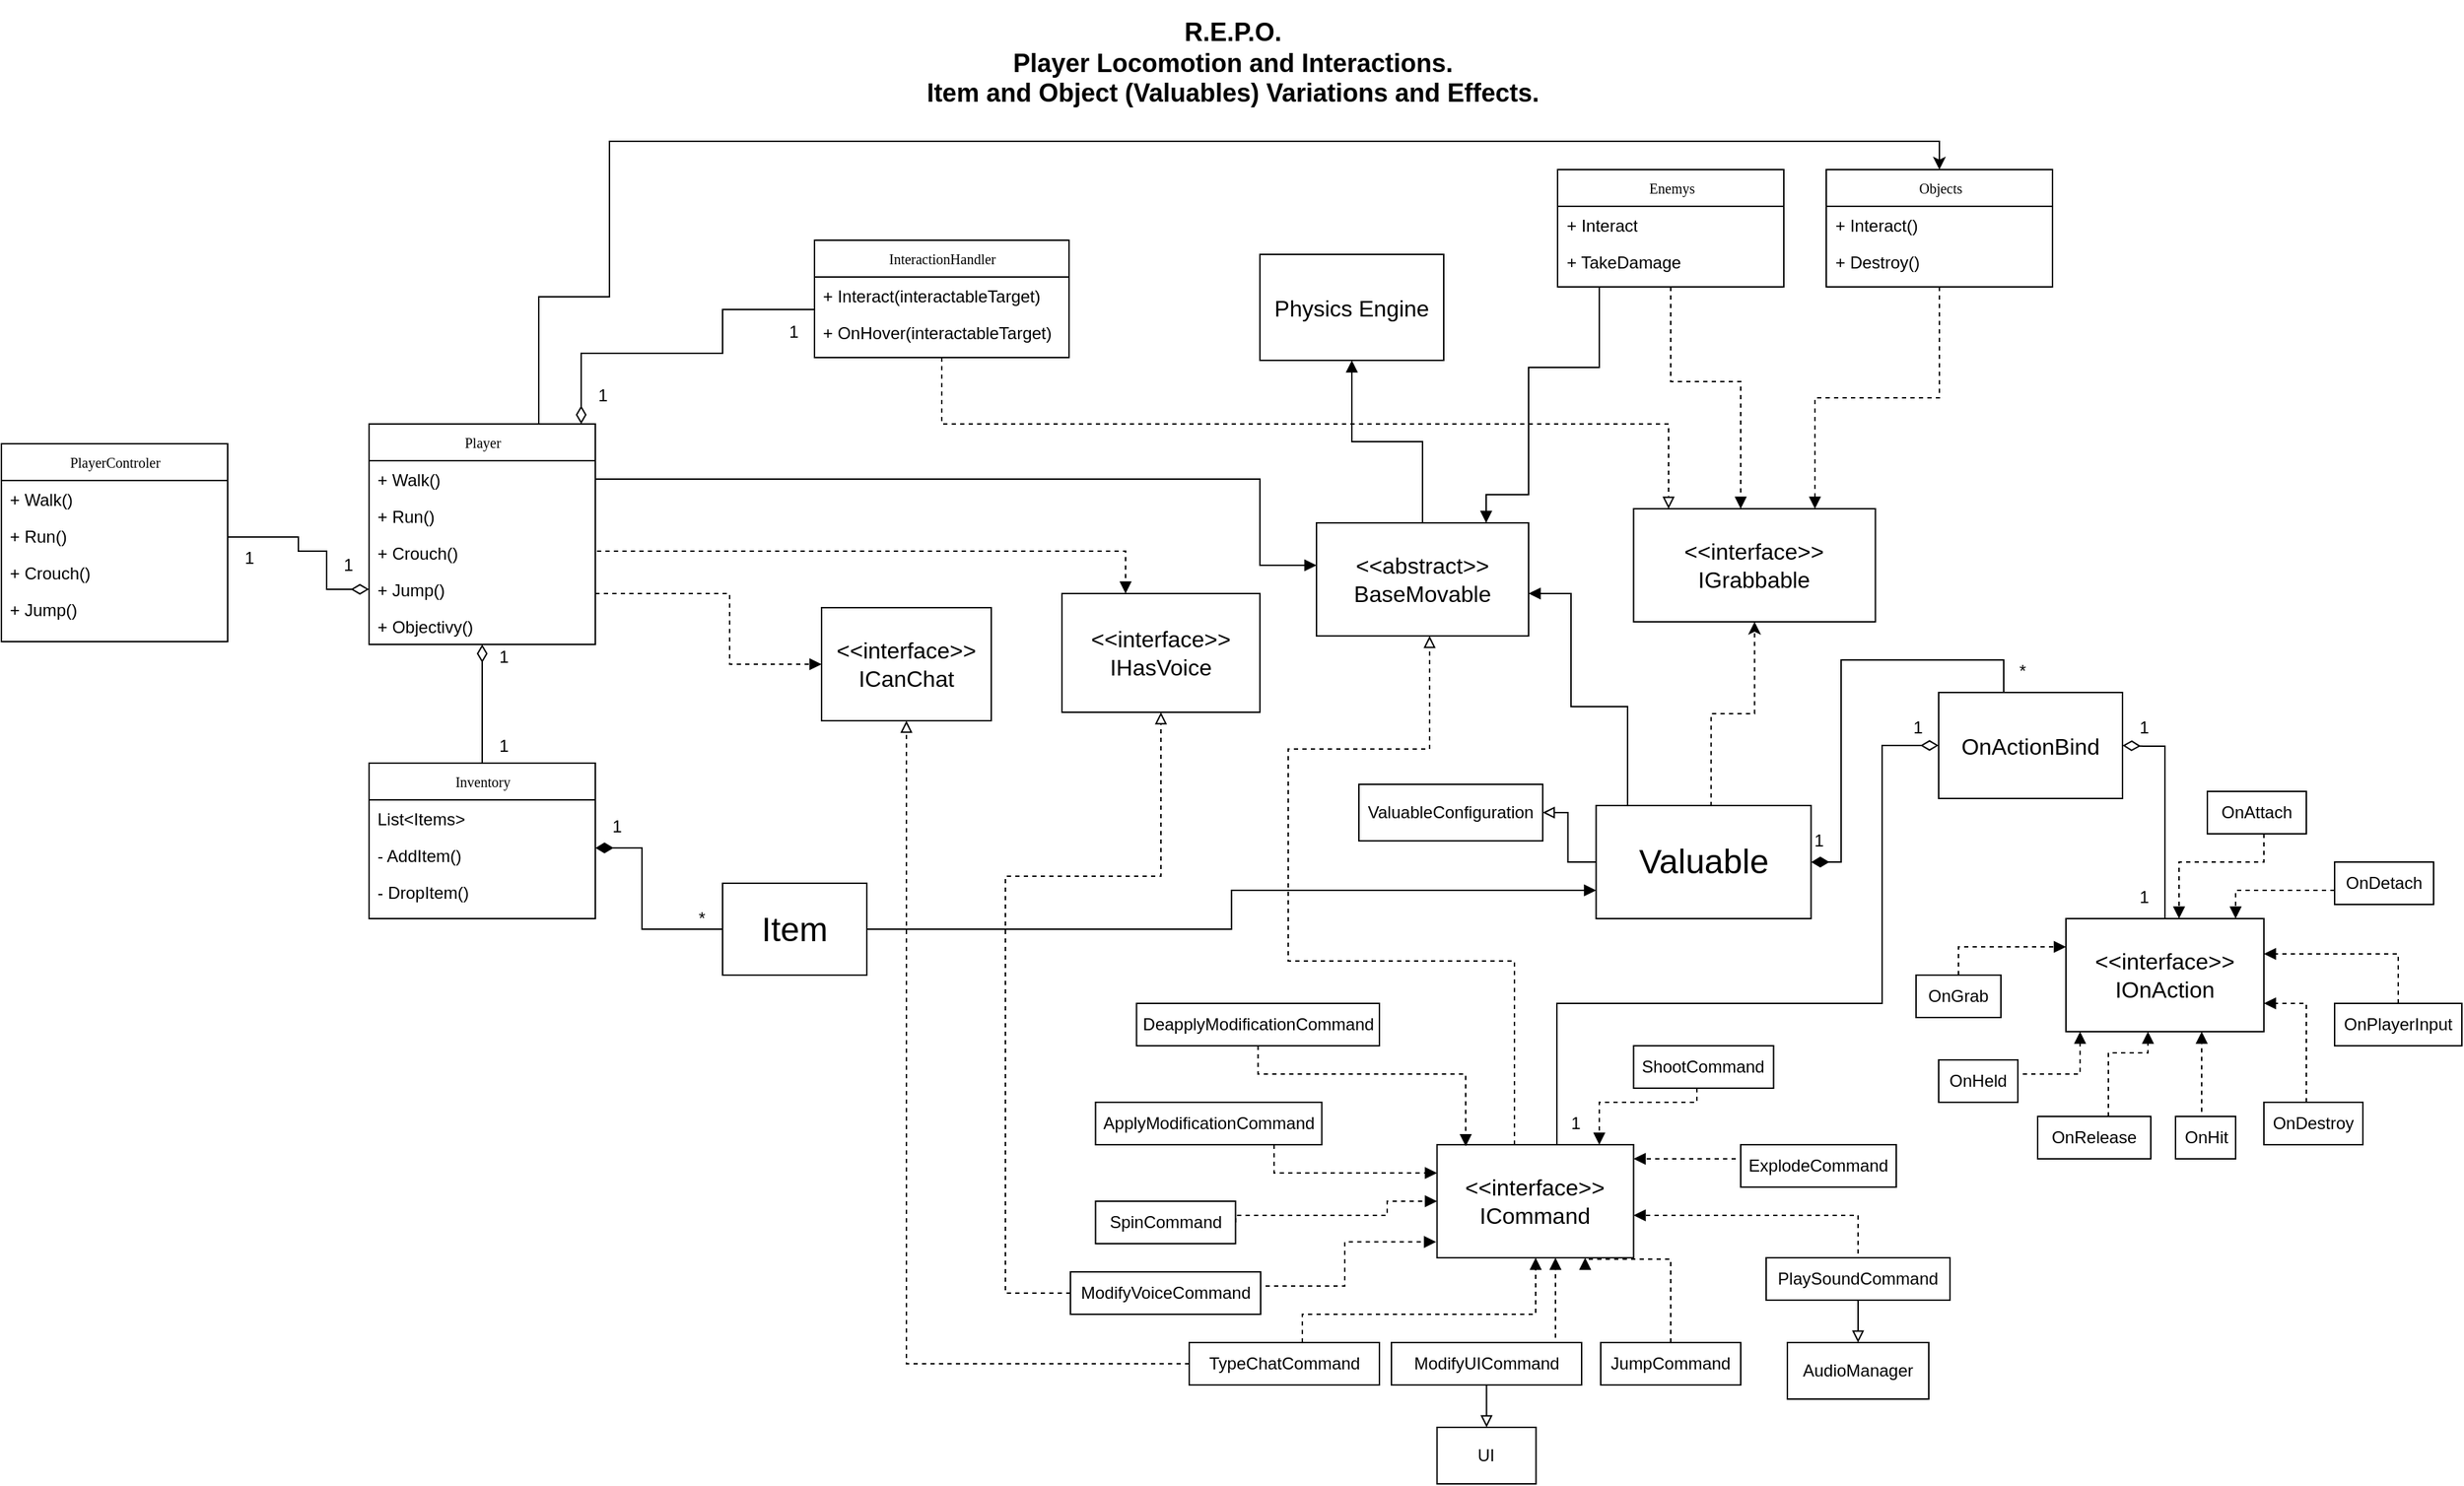 <mxfile version="26.2.14">
  <diagram name="Page-1" id="h9VzNkv4iYxzm34WLyXl">
    <mxGraphModel grid="1" page="1" gridSize="10" guides="1" tooltips="1" connect="1" arrows="1" fold="1" pageScale="1" pageWidth="827" pageHeight="1169" math="0" shadow="0">
      <root>
        <mxCell id="0" />
        <mxCell id="1" parent="0" />
        <mxCell id="KSBj_jXbZ4zNxcjZg9bY-2" value="&lt;div&gt;&amp;lt;&amp;lt;interface&amp;gt;&amp;gt;&lt;/div&gt;&lt;div&gt;IGrabbable&lt;/div&gt;" style="rounded=0;whiteSpace=wrap;html=1;fontSize=16;" vertex="1" parent="1">
          <mxGeometry x="154.25" y="280" width="171" height="80" as="geometry" />
        </mxCell>
        <mxCell id="43ggxG55m2cgRZ3vXhze-36" style="edgeStyle=orthogonalEdgeStyle;rounded=0;orthogonalLoop=1;jettySize=auto;html=1;endArrow=block;endFill=1;" edge="1" parent="1" source="KSBj_jXbZ4zNxcjZg9bY-3" target="43ggxG55m2cgRZ3vXhze-30">
          <mxGeometry relative="1" as="geometry">
            <Array as="points">
              <mxPoint x="150" y="420" />
              <mxPoint x="110" y="420" />
              <mxPoint x="110" y="340" />
            </Array>
            <mxPoint x="60" y="380" as="targetPoint" />
          </mxGeometry>
        </mxCell>
        <mxCell id="KFGMoIuvuRUxvi4jMc8W-26" value="" style="edgeStyle=orthogonalEdgeStyle;rounded=0;orthogonalLoop=1;jettySize=auto;html=1;endArrow=block;endFill=0;" edge="1" parent="1" source="KSBj_jXbZ4zNxcjZg9bY-3" target="KFGMoIuvuRUxvi4jMc8W-24">
          <mxGeometry relative="1" as="geometry" />
        </mxCell>
        <mxCell id="KSBj_jXbZ4zNxcjZg9bY-3" value="&lt;div&gt;Valuable&lt;/div&gt;" style="rounded=0;whiteSpace=wrap;html=1;fontSize=24;" vertex="1" parent="1">
          <mxGeometry x="127.75" y="490" width="152" height="80" as="geometry" />
        </mxCell>
        <mxCell id="KSBj_jXbZ4zNxcjZg9bY-9" value="" style="endArrow=classic;dashed=1;html=1;rounded=0;edgeStyle=orthogonalEdgeStyle;endFill=1;exitX=0.535;exitY=0.005;exitDx=0;exitDy=0;exitPerimeter=0;" edge="1" parent="1" source="KSBj_jXbZ4zNxcjZg9bY-3" target="KSBj_jXbZ4zNxcjZg9bY-2">
          <mxGeometry width="50" height="50" relative="1" as="geometry">
            <mxPoint x="150" y="500" as="sourcePoint" />
            <mxPoint x="190" y="350" as="targetPoint" />
            <Array as="points" />
          </mxGeometry>
        </mxCell>
        <mxCell id="43ggxG55m2cgRZ3vXhze-26" style="edgeStyle=orthogonalEdgeStyle;rounded=0;orthogonalLoop=1;jettySize=auto;html=1;exitX=0.5;exitY=0;exitDx=0;exitDy=0;entryX=0;entryY=0.5;entryDx=0;entryDy=0;endArrow=diamondThin;endFill=0;endSize=10;" edge="1" parent="1" source="43ggxG55m2cgRZ3vXhze-1" target="43ggxG55m2cgRZ3vXhze-3">
          <mxGeometry relative="1" as="geometry">
            <mxPoint x="559" y="535" as="targetPoint" />
            <Array as="points">
              <mxPoint x="100" y="730" />
              <mxPoint x="100" y="630" />
              <mxPoint x="330" y="630" />
              <mxPoint x="330" y="448" />
            </Array>
          </mxGeometry>
        </mxCell>
        <mxCell id="43ggxG55m2cgRZ3vXhze-1" value="&lt;div&gt;&amp;lt;&amp;lt;interface&amp;gt;&amp;gt;&lt;/div&gt;&lt;div&gt;ICommand&lt;/div&gt;" style="rounded=0;whiteSpace=wrap;html=1;fontSize=16;" vertex="1" parent="1">
          <mxGeometry x="15.25" y="730" width="139" height="80" as="geometry" />
        </mxCell>
        <mxCell id="43ggxG55m2cgRZ3vXhze-25" style="edgeStyle=orthogonalEdgeStyle;rounded=0;orthogonalLoop=1;jettySize=auto;html=1;exitX=0.5;exitY=0;exitDx=0;exitDy=0;entryX=1;entryY=0.5;entryDx=0;entryDy=0;endArrow=diamondThin;endFill=0;endSize=10;" edge="1" parent="1" source="43ggxG55m2cgRZ3vXhze-2" target="43ggxG55m2cgRZ3vXhze-3">
          <mxGeometry relative="1" as="geometry">
            <Array as="points">
              <mxPoint x="530" y="448" />
              <mxPoint x="515" y="448" />
            </Array>
          </mxGeometry>
        </mxCell>
        <mxCell id="43ggxG55m2cgRZ3vXhze-2" value="&lt;div&gt;&amp;lt;&amp;lt;interface&amp;gt;&amp;gt;&lt;/div&gt;&lt;div&gt;IOnAction&lt;/div&gt;" style="rounded=0;whiteSpace=wrap;html=1;fontSize=16;" vertex="1" parent="1">
          <mxGeometry x="460" y="570" width="140" height="80" as="geometry" />
        </mxCell>
        <mxCell id="43ggxG55m2cgRZ3vXhze-28" style="edgeStyle=orthogonalEdgeStyle;rounded=0;orthogonalLoop=1;jettySize=auto;html=1;entryX=0.996;entryY=0.407;entryDx=0;entryDy=0;endArrow=diamondThin;startFill=0;startArrow=none;endFill=1;strokeWidth=1;endSize=10;entryPerimeter=0;" edge="1" parent="1" source="43ggxG55m2cgRZ3vXhze-3">
          <mxGeometry relative="1" as="geometry">
            <Array as="points">
              <mxPoint x="416" y="387" />
              <mxPoint x="301" y="387" />
              <mxPoint x="301" y="530" />
              <mxPoint x="280" y="530" />
            </Array>
            <mxPoint x="435.65" y="417.01" as="sourcePoint" />
            <mxPoint x="279.792" y="529.57" as="targetPoint" />
          </mxGeometry>
        </mxCell>
        <mxCell id="43ggxG55m2cgRZ3vXhze-3" value="&lt;div&gt;OnActionBind&lt;/div&gt;" style="rounded=0;whiteSpace=wrap;html=1;fontSize=16;" vertex="1" parent="1">
          <mxGeometry x="370" y="410" width="130" height="75" as="geometry" />
        </mxCell>
        <mxCell id="43ggxG55m2cgRZ3vXhze-5" value="OnGrab" style="whiteSpace=wrap;html=1;rounded=0;" vertex="1" parent="1">
          <mxGeometry x="354" y="610" width="60" height="30" as="geometry" />
        </mxCell>
        <mxCell id="43ggxG55m2cgRZ3vXhze-7" value="" style="endArrow=block;dashed=1;html=1;rounded=0;exitX=0.5;exitY=0;exitDx=0;exitDy=0;edgeStyle=orthogonalEdgeStyle;endFill=1;entryX=0;entryY=0.25;entryDx=0;entryDy=0;" edge="1" parent="1" source="43ggxG55m2cgRZ3vXhze-5" target="43ggxG55m2cgRZ3vXhze-2">
          <mxGeometry width="50" height="50" relative="1" as="geometry">
            <mxPoint x="450" y="390" as="sourcePoint" />
            <mxPoint x="450" y="230" as="targetPoint" />
          </mxGeometry>
        </mxCell>
        <mxCell id="43ggxG55m2cgRZ3vXhze-9" value="OnHeld" style="whiteSpace=wrap;html=1;rounded=0;" vertex="1" parent="1">
          <mxGeometry x="370" y="670" width="56" height="30" as="geometry" />
        </mxCell>
        <mxCell id="43ggxG55m2cgRZ3vXhze-10" value="" style="endArrow=block;dashed=1;html=1;rounded=0;exitX=1;exitY=0.25;exitDx=0;exitDy=0;edgeStyle=orthogonalEdgeStyle;endFill=1;" edge="1" parent="1" source="43ggxG55m2cgRZ3vXhze-9" target="43ggxG55m2cgRZ3vXhze-2">
          <mxGeometry width="50" height="50" relative="1" as="geometry">
            <mxPoint x="579.52" y="390" as="sourcePoint" />
            <mxPoint x="470" y="490" as="targetPoint" />
            <Array as="points">
              <mxPoint x="470" y="680" />
            </Array>
          </mxGeometry>
        </mxCell>
        <mxCell id="43ggxG55m2cgRZ3vXhze-14" value="OnRelease" style="whiteSpace=wrap;html=1;rounded=0;" vertex="1" parent="1">
          <mxGeometry x="440" y="710" width="80" height="30" as="geometry" />
        </mxCell>
        <mxCell id="43ggxG55m2cgRZ3vXhze-15" value="" style="endArrow=block;dashed=1;html=1;rounded=0;edgeStyle=orthogonalEdgeStyle;endFill=1;" edge="1" parent="1" target="43ggxG55m2cgRZ3vXhze-2">
          <mxGeometry width="50" height="50" relative="1" as="geometry">
            <mxPoint x="490" y="710" as="sourcePoint" />
            <mxPoint x="530" y="510" as="targetPoint" />
            <Array as="points">
              <mxPoint x="490" y="665" />
              <mxPoint x="518" y="665" />
            </Array>
          </mxGeometry>
        </mxCell>
        <mxCell id="43ggxG55m2cgRZ3vXhze-17" value="OnHit" style="whiteSpace=wrap;html=1;rounded=0;" vertex="1" parent="1">
          <mxGeometry x="537.5" y="710" width="42.5" height="30" as="geometry" />
        </mxCell>
        <mxCell id="43ggxG55m2cgRZ3vXhze-18" value="" style="endArrow=block;dashed=1;html=1;rounded=0;exitX=0.5;exitY=0;exitDx=0;exitDy=0;edgeStyle=orthogonalEdgeStyle;endFill=1;" edge="1" parent="1" source="43ggxG55m2cgRZ3vXhze-17" target="43ggxG55m2cgRZ3vXhze-2">
          <mxGeometry width="50" height="50" relative="1" as="geometry">
            <mxPoint x="745.52" y="390" as="sourcePoint" />
            <mxPoint x="700" y="270" as="targetPoint" />
            <Array as="points">
              <mxPoint x="556" y="710" />
            </Array>
          </mxGeometry>
        </mxCell>
        <mxCell id="43ggxG55m2cgRZ3vXhze-23" value="OnDestroy" style="whiteSpace=wrap;html=1;rounded=0;" vertex="1" parent="1">
          <mxGeometry x="600" y="700" width="70" height="30" as="geometry" />
        </mxCell>
        <mxCell id="43ggxG55m2cgRZ3vXhze-24" value="" style="endArrow=block;dashed=1;html=1;rounded=0;edgeStyle=orthogonalEdgeStyle;endFill=1;entryX=1;entryY=0.75;entryDx=0;entryDy=0;" edge="1" parent="1" source="43ggxG55m2cgRZ3vXhze-23" target="43ggxG55m2cgRZ3vXhze-2">
          <mxGeometry width="50" height="50" relative="1" as="geometry">
            <mxPoint x="630" y="670" as="sourcePoint" />
            <mxPoint x="570" y="615" as="targetPoint" />
            <Array as="points">
              <mxPoint x="630" y="630" />
            </Array>
          </mxGeometry>
        </mxCell>
        <mxCell id="43ggxG55m2cgRZ3vXhze-34" value="" style="edgeStyle=orthogonalEdgeStyle;rounded=0;orthogonalLoop=1;jettySize=auto;html=1;endArrow=block;endFill=1;" edge="1" parent="1" source="43ggxG55m2cgRZ3vXhze-30" target="43ggxG55m2cgRZ3vXhze-32">
          <mxGeometry relative="1" as="geometry" />
        </mxCell>
        <mxCell id="43ggxG55m2cgRZ3vXhze-30" value="&lt;div&gt;&amp;lt;&amp;lt;abstract&amp;gt;&amp;gt;&lt;/div&gt;&lt;div&gt;BaseMovable&lt;/div&gt;" style="rounded=0;whiteSpace=wrap;html=1;fontSize=16;" vertex="1" parent="1">
          <mxGeometry x="-70" y="290" width="150" height="80" as="geometry" />
        </mxCell>
        <mxCell id="43ggxG55m2cgRZ3vXhze-32" value="Physics Engine" style="rounded=0;whiteSpace=wrap;html=1;fontSize=16;" vertex="1" parent="1">
          <mxGeometry x="-110" y="100" width="130" height="75" as="geometry" />
        </mxCell>
        <mxCell id="43ggxG55m2cgRZ3vXhze-37" value="OnPlayerInput" style="whiteSpace=wrap;html=1;rounded=0;" vertex="1" parent="1">
          <mxGeometry x="650" y="630" width="90" height="30" as="geometry" />
        </mxCell>
        <mxCell id="43ggxG55m2cgRZ3vXhze-38" value="" style="endArrow=block;dashed=1;html=1;rounded=0;exitX=0.5;exitY=0;exitDx=0;exitDy=0;edgeStyle=orthogonalEdgeStyle;endFill=1;" edge="1" parent="1" source="43ggxG55m2cgRZ3vXhze-37" target="43ggxG55m2cgRZ3vXhze-2">
          <mxGeometry width="50" height="50" relative="1" as="geometry">
            <mxPoint x="815.52" y="390" as="sourcePoint" />
            <mxPoint x="720" y="480" as="targetPoint" />
            <Array as="points">
              <mxPoint x="695" y="595" />
            </Array>
          </mxGeometry>
        </mxCell>
        <mxCell id="43ggxG55m2cgRZ3vXhze-40" value="ShootCommand" style="whiteSpace=wrap;html=1;rounded=0;" vertex="1" parent="1">
          <mxGeometry x="154.25" y="660" width="99" height="30" as="geometry" />
        </mxCell>
        <mxCell id="43ggxG55m2cgRZ3vXhze-41" value="" style="endArrow=block;dashed=1;html=1;rounded=0;edgeStyle=orthogonalEdgeStyle;endFill=1;" edge="1" parent="1" target="43ggxG55m2cgRZ3vXhze-1">
          <mxGeometry width="50" height="50" relative="1" as="geometry">
            <mxPoint x="199" y="690" as="sourcePoint" />
            <mxPoint x="150" y="720" as="targetPoint" />
            <Array as="points">
              <mxPoint x="199" y="700" />
              <mxPoint x="130" y="700" />
            </Array>
          </mxGeometry>
        </mxCell>
        <mxCell id="KFGMoIuvuRUxvi4jMc8W-3" value="" style="edgeStyle=orthogonalEdgeStyle;rounded=0;orthogonalLoop=1;jettySize=auto;html=1;dashed=1;endArrow=block;endFill=0;" edge="1" parent="1" source="43ggxG55m2cgRZ3vXhze-43" target="KFGMoIuvuRUxvi4jMc8W-2">
          <mxGeometry relative="1" as="geometry">
            <Array as="points">
              <mxPoint x="-290" y="835" />
              <mxPoint x="-290" y="540" />
              <mxPoint x="-180" y="540" />
            </Array>
          </mxGeometry>
        </mxCell>
        <mxCell id="KFGMoIuvuRUxvi4jMc8W-16" value="" style="edgeStyle=orthogonalEdgeStyle;rounded=0;orthogonalLoop=1;jettySize=auto;html=1;dashed=1;exitX=1;exitY=0.25;exitDx=0;exitDy=0;entryX=-0.005;entryY=0.86;entryDx=0;entryDy=0;entryPerimeter=0;endArrow=block;endFill=1;" edge="1" parent="1" source="43ggxG55m2cgRZ3vXhze-43" target="43ggxG55m2cgRZ3vXhze-1">
          <mxGeometry relative="1" as="geometry">
            <mxPoint x="49" y="755" as="targetPoint" />
            <Array as="points">
              <mxPoint x="-109" y="830" />
              <mxPoint x="-50" y="830" />
              <mxPoint x="-50" y="799" />
            </Array>
          </mxGeometry>
        </mxCell>
        <mxCell id="43ggxG55m2cgRZ3vXhze-43" value="ModifyVoiceCommand" style="whiteSpace=wrap;html=1;rounded=0;" vertex="1" parent="1">
          <mxGeometry x="-244" y="820" width="134.5" height="30" as="geometry" />
        </mxCell>
        <mxCell id="KFGMoIuvuRUxvi4jMc8W-2" value="&lt;div&gt;&amp;lt;&amp;lt;interface&amp;gt;&amp;gt;&lt;/div&gt;&lt;div&gt;IHasVoice&lt;/div&gt;" style="rounded=0;whiteSpace=wrap;html=1;fontSize=16;" vertex="1" parent="1">
          <mxGeometry x="-250" y="340" width="140" height="84" as="geometry" />
        </mxCell>
        <mxCell id="KFGMoIuvuRUxvi4jMc8W-4" value="JumpCommand" style="whiteSpace=wrap;html=1;rounded=0;" vertex="1" parent="1">
          <mxGeometry x="131" y="870" width="99" height="30" as="geometry" />
        </mxCell>
        <mxCell id="KFGMoIuvuRUxvi4jMc8W-5" value="" style="endArrow=block;dashed=1;html=1;rounded=0;edgeStyle=orthogonalEdgeStyle;endFill=1;exitX=0.5;exitY=0;exitDx=0;exitDy=0;" edge="1" parent="1" source="KFGMoIuvuRUxvi4jMc8W-4" target="43ggxG55m2cgRZ3vXhze-1">
          <mxGeometry width="50" height="50" relative="1" as="geometry">
            <mxPoint x="120" y="820" as="sourcePoint" />
            <mxPoint x="120" y="760" as="targetPoint" />
            <Array as="points">
              <mxPoint x="180" y="811" />
              <mxPoint x="120" y="811" />
            </Array>
          </mxGeometry>
        </mxCell>
        <mxCell id="KFGMoIuvuRUxvi4jMc8W-6" value="PlaySoundCommand" style="whiteSpace=wrap;html=1;rounded=0;" vertex="1" parent="1">
          <mxGeometry x="248" y="810" width="130" height="30" as="geometry" />
        </mxCell>
        <mxCell id="KFGMoIuvuRUxvi4jMc8W-7" value="" style="endArrow=block;dashed=1;html=1;rounded=0;edgeStyle=orthogonalEdgeStyle;endFill=1;" edge="1" parent="1" target="43ggxG55m2cgRZ3vXhze-1">
          <mxGeometry width="50" height="50" relative="1" as="geometry">
            <mxPoint x="310" y="810" as="sourcePoint" />
            <mxPoint x="140" y="760" as="targetPoint" />
            <Array as="points">
              <mxPoint x="313" y="810" />
              <mxPoint x="313" y="780" />
            </Array>
          </mxGeometry>
        </mxCell>
        <mxCell id="KFGMoIuvuRUxvi4jMc8W-18" value="" style="edgeStyle=orthogonalEdgeStyle;rounded=0;orthogonalLoop=1;jettySize=auto;html=1;dashed=1;exitX=0.986;exitY=-0.025;exitDx=0;exitDy=0;exitPerimeter=0;endArrow=block;endFill=1;" edge="1" parent="1" source="D8UodOY2xaZe4jPJJZOA-3" target="KFGMoIuvuRUxvi4jMc8W-2">
          <mxGeometry relative="1" as="geometry">
            <Array as="points">
              <mxPoint x="-582" y="310" />
              <mxPoint x="-205" y="310" />
            </Array>
          </mxGeometry>
        </mxCell>
        <mxCell id="KFGMoIuvuRUxvi4jMc8W-19" value="" style="edgeStyle=orthogonalEdgeStyle;rounded=0;orthogonalLoop=1;jettySize=auto;html=1;dashed=1;endArrow=block;endFill=1;" edge="1" parent="1" source="D8UodOY2xaZe4jPJJZOA-4" target="KFGMoIuvuRUxvi4jMc8W-17">
          <mxGeometry relative="1" as="geometry">
            <Array as="points">
              <mxPoint x="-660" y="340" />
              <mxPoint x="-485" y="340" />
              <mxPoint x="-485" y="390" />
            </Array>
            <mxPoint x="-500" y="330" as="sourcePoint" />
            <mxPoint x="-420.0" y="376" as="targetPoint" />
          </mxGeometry>
        </mxCell>
        <mxCell id="KFGMoIuvuRUxvi4jMc8W-28" value="" style="edgeStyle=orthogonalEdgeStyle;rounded=0;orthogonalLoop=1;jettySize=auto;html=1;exitX=1;exitY=0.5;exitDx=0;exitDy=0;endArrow=block;endFill=1;" edge="1" parent="1" source="D8UodOY2xaZe4jPJJZOA-2" target="43ggxG55m2cgRZ3vXhze-30">
          <mxGeometry relative="1" as="geometry">
            <mxPoint x="-20" y="350" as="targetPoint" />
            <Array as="points">
              <mxPoint x="-110" y="259" />
              <mxPoint x="-110" y="320" />
            </Array>
            <mxPoint x="-450" y="200.029" as="sourcePoint" />
          </mxGeometry>
        </mxCell>
        <mxCell id="KFGMoIuvuRUxvi4jMc8W-10" style="edgeStyle=orthogonalEdgeStyle;rounded=0;orthogonalLoop=1;jettySize=auto;html=1;exitX=0.5;exitY=1;exitDx=0;exitDy=0;" edge="1" parent="1" source="KFGMoIuvuRUxvi4jMc8W-6" target="KFGMoIuvuRUxvi4jMc8W-6">
          <mxGeometry relative="1" as="geometry" />
        </mxCell>
        <mxCell id="KFGMoIuvuRUxvi4jMc8W-11" value="ExplodeCommand" style="whiteSpace=wrap;html=1;rounded=0;" vertex="1" parent="1">
          <mxGeometry x="230" y="730" width="110" height="30" as="geometry" />
        </mxCell>
        <mxCell id="KFGMoIuvuRUxvi4jMc8W-13" value="" style="endArrow=block;dashed=1;html=1;rounded=0;edgeStyle=orthogonalEdgeStyle;endFill=1;exitX=0;exitY=0.25;exitDx=0;exitDy=0;" edge="1" parent="1" source="KFGMoIuvuRUxvi4jMc8W-11" target="43ggxG55m2cgRZ3vXhze-1">
          <mxGeometry width="50" height="50" relative="1" as="geometry">
            <mxPoint x="200" y="820" as="sourcePoint" />
            <mxPoint x="185" y="755" as="targetPoint" />
            <Array as="points">
              <mxPoint x="230" y="740" />
            </Array>
          </mxGeometry>
        </mxCell>
        <mxCell id="KFGMoIuvuRUxvi4jMc8W-17" value="&lt;div&gt;&amp;lt;&amp;lt;interface&amp;gt;&amp;gt;&lt;/div&gt;&lt;div&gt;ICanChat&lt;/div&gt;" style="rounded=0;whiteSpace=wrap;html=1;fontSize=16;" vertex="1" parent="1">
          <mxGeometry x="-420" y="350" width="120" height="80" as="geometry" />
        </mxCell>
        <mxCell id="KFGMoIuvuRUxvi4jMc8W-21" value="" style="edgeStyle=orthogonalEdgeStyle;rounded=0;orthogonalLoop=1;jettySize=auto;html=1;dashed=1;endArrow=block;endFill=1;" edge="1" parent="1" source="KFGMoIuvuRUxvi4jMc8W-20" target="43ggxG55m2cgRZ3vXhze-1">
          <mxGeometry relative="1" as="geometry">
            <mxPoint x="-500" y="717.5" as="targetPoint" />
            <Array as="points">
              <mxPoint x="-80" y="850" />
              <mxPoint x="85" y="850" />
            </Array>
          </mxGeometry>
        </mxCell>
        <mxCell id="KFGMoIuvuRUxvi4jMc8W-22" value="" style="edgeStyle=orthogonalEdgeStyle;rounded=0;orthogonalLoop=1;jettySize=auto;html=1;dashed=1;endArrow=block;endFill=0;" edge="1" parent="1" source="KFGMoIuvuRUxvi4jMc8W-20" target="KFGMoIuvuRUxvi4jMc8W-17">
          <mxGeometry relative="1" as="geometry" />
        </mxCell>
        <mxCell id="KFGMoIuvuRUxvi4jMc8W-20" value="TypeChatCommand" style="whiteSpace=wrap;html=1;rounded=0;" vertex="1" parent="1">
          <mxGeometry x="-160" y="870" width="134.5" height="30" as="geometry" />
        </mxCell>
        <mxCell id="KFGMoIuvuRUxvi4jMc8W-23" value="&lt;div&gt;R.E.P.O.&lt;/div&gt;&lt;div&gt;Player Locomotion and Interactions.&lt;/div&gt;&lt;div&gt;Item and Object (Valuables) Variations and Effects.&lt;/div&gt;" style="text;strokeColor=none;fillColor=none;align=center;verticalAlign=middle;spacingLeft=4;spacingRight=4;overflow=hidden;points=[[0,0.5],[1,0.5]];portConstraint=eastwest;rotatable=0;whiteSpace=wrap;html=1;fontSize=18;fontStyle=1" vertex="1" parent="1">
          <mxGeometry x="-389" y="-80" width="520" height="90" as="geometry" />
        </mxCell>
        <mxCell id="KFGMoIuvuRUxvi4jMc8W-24" value="&lt;div&gt;ValuableConfiguration&lt;/div&gt;" style="rounded=0;whiteSpace=wrap;html=1;" vertex="1" parent="1">
          <mxGeometry x="-40" y="475" width="130" height="40" as="geometry" />
        </mxCell>
        <mxCell id="KFGMoIuvuRUxvi4jMc8W-31" value="" style="edgeStyle=orthogonalEdgeStyle;rounded=0;orthogonalLoop=1;jettySize=auto;html=1;dashed=1;exitX=1;exitY=0.5;exitDx=0;exitDy=0;endArrow=block;endFill=1;" edge="1" parent="1" source="KFGMoIuvuRUxvi4jMc8W-30" target="43ggxG55m2cgRZ3vXhze-1">
          <mxGeometry relative="1" as="geometry">
            <Array as="points">
              <mxPoint x="-127" y="780" />
              <mxPoint x="-20" y="780" />
              <mxPoint x="-20" y="770" />
            </Array>
          </mxGeometry>
        </mxCell>
        <mxCell id="KFGMoIuvuRUxvi4jMc8W-30" value="SpinCommand" style="whiteSpace=wrap;html=1;rounded=0;" vertex="1" parent="1">
          <mxGeometry x="-226.25" y="770" width="99" height="30" as="geometry" />
        </mxCell>
        <mxCell id="KFGMoIuvuRUxvi4jMc8W-35" value="" style="edgeStyle=orthogonalEdgeStyle;rounded=0;orthogonalLoop=1;jettySize=auto;html=1;exitX=0.872;exitY=0.042;exitDx=0;exitDy=0;dashed=1;exitPerimeter=0;endArrow=block;endFill=1;" edge="1" parent="1" source="KFGMoIuvuRUxvi4jMc8W-34" target="43ggxG55m2cgRZ3vXhze-1">
          <mxGeometry relative="1" as="geometry">
            <mxPoint x="10" y="770" as="targetPoint" />
            <Array as="points">
              <mxPoint x="99" y="871" />
            </Array>
          </mxGeometry>
        </mxCell>
        <mxCell id="KFGMoIuvuRUxvi4jMc8W-37" value="" style="edgeStyle=orthogonalEdgeStyle;rounded=0;orthogonalLoop=1;jettySize=auto;html=1;endArrow=block;endFill=0;" edge="1" parent="1" source="KFGMoIuvuRUxvi4jMc8W-34" target="KFGMoIuvuRUxvi4jMc8W-36">
          <mxGeometry relative="1" as="geometry" />
        </mxCell>
        <mxCell id="KFGMoIuvuRUxvi4jMc8W-34" value="ModifyUICommand" style="whiteSpace=wrap;html=1;rounded=0;" vertex="1" parent="1">
          <mxGeometry x="-17" y="870" width="134.5" height="30" as="geometry" />
        </mxCell>
        <mxCell id="KFGMoIuvuRUxvi4jMc8W-36" value="UI" style="rounded=0;whiteSpace=wrap;html=1;" vertex="1" parent="1">
          <mxGeometry x="15.25" y="930" width="70" height="40" as="geometry" />
        </mxCell>
        <mxCell id="KFGMoIuvuRUxvi4jMc8W-42" value="" style="edgeStyle=orthogonalEdgeStyle;rounded=0;orthogonalLoop=1;jettySize=auto;html=1;dashed=1;endArrow=block;endFill=1;" edge="1" parent="1" source="KFGMoIuvuRUxvi4jMc8W-38" target="43ggxG55m2cgRZ3vXhze-2">
          <mxGeometry relative="1" as="geometry">
            <mxPoint x="560" y="570" as="targetPoint" />
            <Array as="points">
              <mxPoint x="580" y="550" />
            </Array>
          </mxGeometry>
        </mxCell>
        <mxCell id="KFGMoIuvuRUxvi4jMc8W-38" value="&lt;div&gt;OnDetach&lt;/div&gt;" style="rounded=0;whiteSpace=wrap;html=1;" vertex="1" parent="1">
          <mxGeometry x="650" y="530" width="70" height="30" as="geometry" />
        </mxCell>
        <mxCell id="KFGMoIuvuRUxvi4jMc8W-40" value="" style="edgeStyle=orthogonalEdgeStyle;rounded=0;orthogonalLoop=1;jettySize=auto;html=1;dashed=1;endArrow=block;endFill=1;" edge="1" parent="1" source="KFGMoIuvuRUxvi4jMc8W-39" target="43ggxG55m2cgRZ3vXhze-2">
          <mxGeometry relative="1" as="geometry">
            <mxPoint x="540" y="570" as="targetPoint" />
            <Array as="points">
              <mxPoint x="600" y="530" />
              <mxPoint x="540" y="530" />
            </Array>
          </mxGeometry>
        </mxCell>
        <mxCell id="KFGMoIuvuRUxvi4jMc8W-39" value="OnAttach" style="rounded=0;whiteSpace=wrap;html=1;" vertex="1" parent="1">
          <mxGeometry x="560" y="480" width="70" height="30" as="geometry" />
        </mxCell>
        <mxCell id="KFGMoIuvuRUxvi4jMc8W-43" style="edgeStyle=orthogonalEdgeStyle;rounded=0;orthogonalLoop=1;jettySize=auto;html=1;exitX=0.5;exitY=1;exitDx=0;exitDy=0;" edge="1" parent="1" source="43ggxG55m2cgRZ3vXhze-9" target="43ggxG55m2cgRZ3vXhze-9">
          <mxGeometry relative="1" as="geometry" />
        </mxCell>
        <mxCell id="KFGMoIuvuRUxvi4jMc8W-51" value="AudioManager" style="rounded=0;whiteSpace=wrap;html=1;" vertex="1" parent="1">
          <mxGeometry x="263" y="870" width="100" height="40" as="geometry" />
        </mxCell>
        <mxCell id="KFGMoIuvuRUxvi4jMc8W-52" value="" style="edgeStyle=orthogonalEdgeStyle;rounded=0;orthogonalLoop=1;jettySize=auto;html=1;endArrow=block;endFill=0;exitX=0.5;exitY=1;exitDx=0;exitDy=0;entryX=0.5;entryY=0;entryDx=0;entryDy=0;" edge="1" parent="1" source="KFGMoIuvuRUxvi4jMc8W-6" target="KFGMoIuvuRUxvi4jMc8W-51">
          <mxGeometry relative="1" as="geometry">
            <mxPoint x="290" y="850" as="sourcePoint" />
            <mxPoint x="190" y="850" as="targetPoint" />
          </mxGeometry>
        </mxCell>
        <mxCell id="KFGMoIuvuRUxvi4jMc8W-61" value="" style="edgeStyle=orthogonalEdgeStyle;rounded=0;orthogonalLoop=1;jettySize=auto;html=1;dashed=1;entryX=0;entryY=0.25;entryDx=0;entryDy=0;endArrow=block;endFill=1;" edge="1" parent="1" source="KFGMoIuvuRUxvi4jMc8W-55" target="43ggxG55m2cgRZ3vXhze-1">
          <mxGeometry relative="1" as="geometry">
            <Array as="points">
              <mxPoint x="-100" y="750" />
            </Array>
          </mxGeometry>
        </mxCell>
        <mxCell id="KFGMoIuvuRUxvi4jMc8W-55" value="ApplyModificationCommand" style="whiteSpace=wrap;html=1;rounded=0;" vertex="1" parent="1">
          <mxGeometry x="-226.25" y="700" width="160" height="30" as="geometry" />
        </mxCell>
        <mxCell id="KFGMoIuvuRUxvi4jMc8W-62" value="" style="edgeStyle=orthogonalEdgeStyle;rounded=0;orthogonalLoop=1;jettySize=auto;html=1;dashed=1;entryX=0.146;entryY=0.014;entryDx=0;entryDy=0;entryPerimeter=0;endArrow=block;endFill=1;" edge="1" parent="1" source="KFGMoIuvuRUxvi4jMc8W-58" target="43ggxG55m2cgRZ3vXhze-1">
          <mxGeometry relative="1" as="geometry">
            <Array as="points">
              <mxPoint x="36" y="680" />
            </Array>
          </mxGeometry>
        </mxCell>
        <mxCell id="xmf9FVP425KwAZw91W8d-2" style="edgeStyle=orthogonalEdgeStyle;rounded=0;orthogonalLoop=1;jettySize=auto;html=1;endArrow=block;endFill=0;dashed=1;" edge="1" parent="1" source="43ggxG55m2cgRZ3vXhze-1" target="43ggxG55m2cgRZ3vXhze-30">
          <mxGeometry relative="1" as="geometry">
            <Array as="points">
              <mxPoint x="70" y="600" />
              <mxPoint x="-90" y="600" />
              <mxPoint x="-90" y="450" />
              <mxPoint x="10" y="450" />
            </Array>
          </mxGeometry>
        </mxCell>
        <mxCell id="KFGMoIuvuRUxvi4jMc8W-58" value="DeapplyModificationCommand" style="whiteSpace=wrap;html=1;rounded=0;" vertex="1" parent="1">
          <mxGeometry x="-197.25" y="630" width="171.75" height="30" as="geometry" />
        </mxCell>
        <mxCell id="D8UodOY2xaZe4jPJJZOA-1" value="Player" style="swimlane;html=1;fontStyle=0;childLayout=stackLayout;horizontal=1;startSize=26;fillColor=none;horizontalStack=0;resizeParent=1;resizeLast=0;collapsible=1;marginBottom=0;swimlaneFillColor=#ffffff;rounded=0;shadow=0;comic=0;labelBackgroundColor=none;strokeWidth=1;fontFamily=Verdana;fontSize=10;align=center;" vertex="1" parent="1">
          <mxGeometry x="-740" y="220" width="160" height="156" as="geometry" />
        </mxCell>
        <mxCell id="D8UodOY2xaZe4jPJJZOA-2" value="+ Walk()" style="text;html=1;strokeColor=none;fillColor=none;align=left;verticalAlign=top;spacingLeft=4;spacingRight=4;whiteSpace=wrap;overflow=hidden;rotatable=0;points=[[0,0.5],[1,0.5]];portConstraint=eastwest;" vertex="1" parent="D8UodOY2xaZe4jPJJZOA-1">
          <mxGeometry y="26" width="160" height="26" as="geometry" />
        </mxCell>
        <mxCell id="D8UodOY2xaZe4jPJJZOA-3" value="+ Run()" style="text;html=1;strokeColor=none;fillColor=none;align=left;verticalAlign=top;spacingLeft=4;spacingRight=4;whiteSpace=wrap;overflow=hidden;rotatable=0;points=[[0,0.5],[1,0.5]];portConstraint=eastwest;" vertex="1" parent="D8UodOY2xaZe4jPJJZOA-1">
          <mxGeometry y="52" width="160" height="26" as="geometry" />
        </mxCell>
        <mxCell id="D8UodOY2xaZe4jPJJZOA-4" value="+ Crouch()" style="text;html=1;strokeColor=none;fillColor=none;align=left;verticalAlign=top;spacingLeft=4;spacingRight=4;whiteSpace=wrap;overflow=hidden;rotatable=0;points=[[0,0.5],[1,0.5]];portConstraint=eastwest;" vertex="1" parent="D8UodOY2xaZe4jPJJZOA-1">
          <mxGeometry y="78" width="160" height="26" as="geometry" />
        </mxCell>
        <mxCell id="D8UodOY2xaZe4jPJJZOA-5" value="+ Jump()" style="text;html=1;strokeColor=none;fillColor=none;align=left;verticalAlign=top;spacingLeft=4;spacingRight=4;whiteSpace=wrap;overflow=hidden;rotatable=0;points=[[0,0.5],[1,0.5]];portConstraint=eastwest;" vertex="1" parent="D8UodOY2xaZe4jPJJZOA-1">
          <mxGeometry y="104" width="160" height="26" as="geometry" />
        </mxCell>
        <mxCell id="D8UodOY2xaZe4jPJJZOA-6" value="+ Objectivy()" style="text;html=1;strokeColor=none;fillColor=none;align=left;verticalAlign=top;spacingLeft=4;spacingRight=4;whiteSpace=wrap;overflow=hidden;rotatable=0;points=[[0,0.5],[1,0.5]];portConstraint=eastwest;" vertex="1" parent="D8UodOY2xaZe4jPJJZOA-1">
          <mxGeometry y="130" width="160" height="26" as="geometry" />
        </mxCell>
        <mxCell id="D8UodOY2xaZe4jPJJZOA-10" style="edgeStyle=orthogonalEdgeStyle;rounded=0;orthogonalLoop=1;jettySize=auto;html=1;endArrow=diamondThin;endFill=0;endSize=10;exitX=1;exitY=0.5;exitDx=0;exitDy=0;" edge="1" parent="1" source="D8UodOY2xaZe4jPJJZOA-14" target="D8UodOY2xaZe4jPJJZOA-5">
          <mxGeometry relative="1" as="geometry">
            <mxPoint x="-741" y="330" as="targetPoint" />
            <mxPoint x="-820" y="280" as="sourcePoint" />
            <Array as="points">
              <mxPoint x="-840" y="300" />
              <mxPoint x="-790" y="300" />
              <mxPoint x="-790" y="310" />
              <mxPoint x="-770" y="310" />
              <mxPoint x="-770" y="337" />
            </Array>
          </mxGeometry>
        </mxCell>
        <mxCell id="D8UodOY2xaZe4jPJJZOA-12" value="PlayerControler" style="swimlane;html=1;fontStyle=0;childLayout=stackLayout;horizontal=1;startSize=26;fillColor=none;horizontalStack=0;resizeParent=1;resizeLast=0;collapsible=1;marginBottom=0;swimlaneFillColor=#ffffff;rounded=0;shadow=0;comic=0;labelBackgroundColor=none;strokeWidth=1;fontFamily=Verdana;fontSize=10;align=center;" vertex="1" parent="1">
          <mxGeometry x="-1000" y="234" width="160" height="140" as="geometry" />
        </mxCell>
        <mxCell id="D8UodOY2xaZe4jPJJZOA-13" value="+ Walk()" style="text;html=1;strokeColor=none;fillColor=none;align=left;verticalAlign=top;spacingLeft=4;spacingRight=4;whiteSpace=wrap;overflow=hidden;rotatable=0;points=[[0,0.5],[1,0.5]];portConstraint=eastwest;" vertex="1" parent="D8UodOY2xaZe4jPJJZOA-12">
          <mxGeometry y="26" width="160" height="26" as="geometry" />
        </mxCell>
        <mxCell id="D8UodOY2xaZe4jPJJZOA-14" value="+ Run()" style="text;html=1;strokeColor=none;fillColor=none;align=left;verticalAlign=top;spacingLeft=4;spacingRight=4;whiteSpace=wrap;overflow=hidden;rotatable=0;points=[[0,0.5],[1,0.5]];portConstraint=eastwest;" vertex="1" parent="D8UodOY2xaZe4jPJJZOA-12">
          <mxGeometry y="52" width="160" height="26" as="geometry" />
        </mxCell>
        <mxCell id="D8UodOY2xaZe4jPJJZOA-15" value="+ Crouch()" style="text;html=1;strokeColor=none;fillColor=none;align=left;verticalAlign=top;spacingLeft=4;spacingRight=4;whiteSpace=wrap;overflow=hidden;rotatable=0;points=[[0,0.5],[1,0.5]];portConstraint=eastwest;" vertex="1" parent="D8UodOY2xaZe4jPJJZOA-12">
          <mxGeometry y="78" width="160" height="26" as="geometry" />
        </mxCell>
        <mxCell id="D8UodOY2xaZe4jPJJZOA-16" value="+ Jump()" style="text;html=1;strokeColor=none;fillColor=none;align=left;verticalAlign=top;spacingLeft=4;spacingRight=4;whiteSpace=wrap;overflow=hidden;rotatable=0;points=[[0,0.5],[1,0.5]];portConstraint=eastwest;" vertex="1" parent="D8UodOY2xaZe4jPJJZOA-12">
          <mxGeometry y="104" width="160" height="26" as="geometry" />
        </mxCell>
        <mxCell id="D8UodOY2xaZe4jPJJZOA-17" style="edgeStyle=orthogonalEdgeStyle;rounded=0;orthogonalLoop=1;jettySize=auto;html=1;endArrow=diamondThin;endFill=0;endSize=10;" edge="1" parent="1" target="D8UodOY2xaZe4jPJJZOA-1">
          <mxGeometry relative="1" as="geometry">
            <mxPoint x="-750" y="458" as="targetPoint" />
            <mxPoint x="-420" y="140" as="sourcePoint" />
            <Array as="points">
              <mxPoint x="-420" y="139" />
              <mxPoint x="-490" y="139" />
              <mxPoint x="-490" y="170" />
              <mxPoint x="-590" y="170" />
            </Array>
          </mxGeometry>
        </mxCell>
        <mxCell id="D8UodOY2xaZe4jPJJZOA-18" value="InteractionHandler" style="swimlane;html=1;fontStyle=0;childLayout=stackLayout;horizontal=1;startSize=26;fillColor=none;horizontalStack=0;resizeParent=1;resizeLast=0;collapsible=1;marginBottom=0;swimlaneFillColor=#ffffff;rounded=0;shadow=0;comic=0;labelBackgroundColor=none;strokeWidth=1;fontFamily=Verdana;fontSize=10;align=center;" vertex="1" parent="1">
          <mxGeometry x="-425" y="90" width="180" height="83" as="geometry" />
        </mxCell>
        <mxCell id="D8UodOY2xaZe4jPJJZOA-19" value="+ Interact(interactableTarget)" style="text;html=1;strokeColor=none;fillColor=none;align=left;verticalAlign=top;spacingLeft=4;spacingRight=4;whiteSpace=wrap;overflow=hidden;rotatable=0;points=[[0,0.5],[1,0.5]];portConstraint=eastwest;" vertex="1" parent="D8UodOY2xaZe4jPJJZOA-18">
          <mxGeometry y="26" width="180" height="26" as="geometry" />
        </mxCell>
        <mxCell id="D8UodOY2xaZe4jPJJZOA-20" value="+ OnHover(interactableTarget)" style="text;html=1;strokeColor=none;fillColor=none;align=left;verticalAlign=top;spacingLeft=4;spacingRight=4;whiteSpace=wrap;overflow=hidden;rotatable=0;points=[[0,0.5],[1,0.5]];portConstraint=eastwest;" vertex="1" parent="D8UodOY2xaZe4jPJJZOA-18">
          <mxGeometry y="52" width="180" height="26" as="geometry" />
        </mxCell>
        <mxCell id="D8UodOY2xaZe4jPJJZOA-21" style="edgeStyle=orthogonalEdgeStyle;rounded=0;orthogonalLoop=1;jettySize=auto;html=1;exitX=0.5;exitY=0;exitDx=0;exitDy=0;endArrow=diamondThin;endFill=0;endSize=10;entryX=0.5;entryY=1;entryDx=0;entryDy=0;" edge="1" parent="1" source="D8UodOY2xaZe4jPJJZOA-22" target="D8UodOY2xaZe4jPJJZOA-1">
          <mxGeometry relative="1" as="geometry">
            <mxPoint x="-750" y="458" as="targetPoint" />
          </mxGeometry>
        </mxCell>
        <mxCell id="Rh1y7PiZWF1uknGt1DZ_-5" style="edgeStyle=orthogonalEdgeStyle;rounded=0;orthogonalLoop=1;jettySize=auto;html=1;endArrow=diamondThin;endFill=1;exitX=0;exitY=0.5;exitDx=0;exitDy=0;endSize=10;" edge="1" parent="1" source="Rh1y7PiZWF1uknGt1DZ_-2" target="D8UodOY2xaZe4jPJJZOA-22">
          <mxGeometry relative="1" as="geometry">
            <Array as="points">
              <mxPoint x="-547" y="578" />
              <mxPoint x="-547" y="520" />
            </Array>
          </mxGeometry>
        </mxCell>
        <mxCell id="D8UodOY2xaZe4jPJJZOA-22" value="Inventory" style="swimlane;html=1;fontStyle=0;childLayout=stackLayout;horizontal=1;startSize=26;fillColor=none;horizontalStack=0;resizeParent=1;resizeLast=0;collapsible=1;marginBottom=0;swimlaneFillColor=#ffffff;rounded=0;shadow=0;comic=0;labelBackgroundColor=none;strokeWidth=1;fontFamily=Verdana;fontSize=10;align=center;" vertex="1" parent="1">
          <mxGeometry x="-740" y="460" width="160" height="110" as="geometry" />
        </mxCell>
        <mxCell id="D8UodOY2xaZe4jPJJZOA-23" value="List&amp;lt;Items&amp;gt;" style="text;html=1;strokeColor=none;fillColor=none;align=left;verticalAlign=top;spacingLeft=4;spacingRight=4;whiteSpace=wrap;overflow=hidden;rotatable=0;points=[[0,0.5],[1,0.5]];portConstraint=eastwest;" vertex="1" parent="D8UodOY2xaZe4jPJJZOA-22">
          <mxGeometry y="26" width="160" height="26" as="geometry" />
        </mxCell>
        <mxCell id="D8UodOY2xaZe4jPJJZOA-24" value="- AddItem()" style="text;html=1;strokeColor=none;fillColor=none;align=left;verticalAlign=top;spacingLeft=4;spacingRight=4;whiteSpace=wrap;overflow=hidden;rotatable=0;points=[[0,0.5],[1,0.5]];portConstraint=eastwest;" vertex="1" parent="D8UodOY2xaZe4jPJJZOA-22">
          <mxGeometry y="52" width="160" height="26" as="geometry" />
        </mxCell>
        <mxCell id="D8UodOY2xaZe4jPJJZOA-26" value="- DropItem()" style="text;html=1;strokeColor=none;fillColor=none;align=left;verticalAlign=top;spacingLeft=4;spacingRight=4;whiteSpace=wrap;overflow=hidden;rotatable=0;points=[[0,0.5],[1,0.5]];portConstraint=eastwest;" vertex="1" parent="D8UodOY2xaZe4jPJJZOA-22">
          <mxGeometry y="78" width="160" height="26" as="geometry" />
        </mxCell>
        <mxCell id="tQ5h_0FvlJfg09VS-1oc-4" style="edgeStyle=orthogonalEdgeStyle;rounded=0;orthogonalLoop=1;jettySize=auto;html=1;dashed=1;endArrow=block;endFill=1;" edge="1" parent="1" source="D8UodOY2xaZe4jPJJZOA-28" target="KSBj_jXbZ4zNxcjZg9bY-2">
          <mxGeometry relative="1" as="geometry">
            <Array as="points">
              <mxPoint x="180" y="190" />
              <mxPoint x="230" y="190" />
            </Array>
          </mxGeometry>
        </mxCell>
        <mxCell id="tQ5h_0FvlJfg09VS-1oc-7" style="edgeStyle=orthogonalEdgeStyle;rounded=0;orthogonalLoop=1;jettySize=auto;html=1;endArrow=block;endFill=1;" edge="1" parent="1" target="43ggxG55m2cgRZ3vXhze-30">
          <mxGeometry relative="1" as="geometry">
            <mxPoint x="130" y="120" as="sourcePoint" />
            <Array as="points">
              <mxPoint x="130" y="180" />
              <mxPoint x="80" y="180" />
              <mxPoint x="80" y="270" />
              <mxPoint x="50" y="270" />
            </Array>
          </mxGeometry>
        </mxCell>
        <mxCell id="D8UodOY2xaZe4jPJJZOA-28" value="Enemys" style="swimlane;html=1;fontStyle=0;childLayout=stackLayout;horizontal=1;startSize=26;fillColor=none;horizontalStack=0;resizeParent=1;resizeLast=0;collapsible=1;marginBottom=0;swimlaneFillColor=#ffffff;rounded=0;shadow=0;comic=0;labelBackgroundColor=none;strokeWidth=1;fontFamily=Verdana;fontSize=10;align=center;" vertex="1" parent="1">
          <mxGeometry x="100.5" y="40" width="160" height="83" as="geometry" />
        </mxCell>
        <mxCell id="D8UodOY2xaZe4jPJJZOA-29" value="+ Interact" style="text;html=1;strokeColor=none;fillColor=none;align=left;verticalAlign=top;spacingLeft=4;spacingRight=4;whiteSpace=wrap;overflow=hidden;rotatable=0;points=[[0,0.5],[1,0.5]];portConstraint=eastwest;" vertex="1" parent="D8UodOY2xaZe4jPJJZOA-28">
          <mxGeometry y="26" width="160" height="26" as="geometry" />
        </mxCell>
        <mxCell id="D8UodOY2xaZe4jPJJZOA-30" value="+ TakeDamage" style="text;html=1;strokeColor=none;fillColor=none;align=left;verticalAlign=top;spacingLeft=4;spacingRight=4;whiteSpace=wrap;overflow=hidden;rotatable=0;points=[[0,0.5],[1,0.5]];portConstraint=eastwest;" vertex="1" parent="D8UodOY2xaZe4jPJJZOA-28">
          <mxGeometry y="52" width="160" height="26" as="geometry" />
        </mxCell>
        <mxCell id="D8UodOY2xaZe4jPJJZOA-31" value="Objects" style="swimlane;html=1;fontStyle=0;childLayout=stackLayout;horizontal=1;startSize=26;fillColor=none;horizontalStack=0;resizeParent=1;resizeLast=0;collapsible=1;marginBottom=0;swimlaneFillColor=#ffffff;rounded=0;shadow=0;comic=0;labelBackgroundColor=none;strokeWidth=1;fontFamily=Verdana;fontSize=10;align=center;" vertex="1" parent="1">
          <mxGeometry x="290.5" y="40" width="160" height="83" as="geometry" />
        </mxCell>
        <mxCell id="D8UodOY2xaZe4jPJJZOA-32" value="+ Interact()" style="text;html=1;strokeColor=none;fillColor=none;align=left;verticalAlign=top;spacingLeft=4;spacingRight=4;whiteSpace=wrap;overflow=hidden;rotatable=0;points=[[0,0.5],[1,0.5]];portConstraint=eastwest;" vertex="1" parent="D8UodOY2xaZe4jPJJZOA-31">
          <mxGeometry y="26" width="160" height="26" as="geometry" />
        </mxCell>
        <mxCell id="D8UodOY2xaZe4jPJJZOA-33" value="+ Destroy()" style="text;html=1;strokeColor=none;fillColor=none;align=left;verticalAlign=top;spacingLeft=4;spacingRight=4;whiteSpace=wrap;overflow=hidden;rotatable=0;points=[[0,0.5],[1,0.5]];portConstraint=eastwest;" vertex="1" parent="D8UodOY2xaZe4jPJJZOA-31">
          <mxGeometry y="52" width="160" height="26" as="geometry" />
        </mxCell>
        <mxCell id="D8UodOY2xaZe4jPJJZOA-35" value="" style="endArrow=block;dashed=1;endFill=1;endSize=6;html=1;rounded=0;exitX=0.5;exitY=1;exitDx=0;exitDy=0;entryX=0.75;entryY=0;entryDx=0;entryDy=0;edgeStyle=orthogonalEdgeStyle;" edge="1" parent="1" source="D8UodOY2xaZe4jPJJZOA-31" target="KSBj_jXbZ4zNxcjZg9bY-2">
          <mxGeometry width="160" relative="1" as="geometry">
            <mxPoint x="-930" y="788" as="sourcePoint" />
            <mxPoint x="-750" y="708" as="targetPoint" />
          </mxGeometry>
        </mxCell>
        <mxCell id="D8UodOY2xaZe4jPJJZOA-37" value="" style="endArrow=block;endFill=0;endSize=6;html=1;rounded=0;exitX=0.5;exitY=1;exitDx=0;exitDy=0;dashed=1;edgeStyle=orthogonalEdgeStyle;" edge="1" parent="1" source="D8UodOY2xaZe4jPJJZOA-18" target="KSBj_jXbZ4zNxcjZg9bY-2">
          <mxGeometry width="160" relative="1" as="geometry">
            <mxPoint x="-740" y="718" as="sourcePoint" />
            <mxPoint x="-130" y="240" as="targetPoint" />
            <Array as="points">
              <mxPoint x="-335" y="220" />
              <mxPoint x="179" y="220" />
            </Array>
          </mxGeometry>
        </mxCell>
        <mxCell id="D8UodOY2xaZe4jPJJZOA-38" style="edgeStyle=orthogonalEdgeStyle;rounded=0;orthogonalLoop=1;jettySize=auto;html=1;entryX=0.5;entryY=0;entryDx=0;entryDy=0;exitX=0.75;exitY=0;exitDx=0;exitDy=0;" edge="1" parent="1" source="D8UodOY2xaZe4jPJJZOA-1" target="D8UodOY2xaZe4jPJJZOA-31">
          <mxGeometry relative="1" as="geometry">
            <Array as="points">
              <mxPoint x="-620" y="130" />
              <mxPoint x="-570" y="130" />
              <mxPoint x="-570" y="20" />
              <mxPoint x="370" y="20" />
            </Array>
            <mxPoint x="-550" y="360" as="sourcePoint" />
          </mxGeometry>
        </mxCell>
        <mxCell id="Rh1y7PiZWF1uknGt1DZ_-3" style="edgeStyle=orthogonalEdgeStyle;rounded=0;orthogonalLoop=1;jettySize=auto;html=1;entryX=0;entryY=0.75;entryDx=0;entryDy=0;endArrow=block;endFill=1;" edge="1" parent="1" source="Rh1y7PiZWF1uknGt1DZ_-2" target="KSBj_jXbZ4zNxcjZg9bY-3">
          <mxGeometry relative="1" as="geometry" />
        </mxCell>
        <mxCell id="Rh1y7PiZWF1uknGt1DZ_-2" value="Item" style="rounded=0;whiteSpace=wrap;html=1;fontSize=24;" vertex="1" parent="1">
          <mxGeometry x="-490" y="545" width="102" height="65" as="geometry" />
        </mxCell>
        <mxCell id="Rh1y7PiZWF1uknGt1DZ_-6" value="1" style="text;html=1;align=center;verticalAlign=middle;resizable=0;points=[];autosize=1;strokeColor=none;fillColor=none;" vertex="1" parent="1">
          <mxGeometry x="-580" y="490" width="30" height="30" as="geometry" />
        </mxCell>
        <mxCell id="Rh1y7PiZWF1uknGt1DZ_-7" value="*" style="text;html=1;align=center;verticalAlign=middle;resizable=0;points=[];autosize=1;strokeColor=none;fillColor=none;" vertex="1" parent="1">
          <mxGeometry x="-520" y="555" width="30" height="30" as="geometry" />
        </mxCell>
        <mxCell id="Rh1y7PiZWF1uknGt1DZ_-8" value="1" style="text;html=1;align=center;verticalAlign=middle;resizable=0;points=[];autosize=1;strokeColor=none;fillColor=none;" vertex="1" parent="1">
          <mxGeometry x="270" y="500" width="30" height="30" as="geometry" />
        </mxCell>
        <mxCell id="Rh1y7PiZWF1uknGt1DZ_-12" value="*" style="text;html=1;align=center;verticalAlign=middle;resizable=0;points=[];autosize=1;strokeColor=none;fillColor=none;" vertex="1" parent="1">
          <mxGeometry x="414" y="380" width="30" height="30" as="geometry" />
        </mxCell>
        <mxCell id="Rh1y7PiZWF1uknGt1DZ_-13" value="1" style="text;html=1;align=center;verticalAlign=middle;resizable=0;points=[];autosize=1;strokeColor=none;fillColor=none;" vertex="1" parent="1">
          <mxGeometry x="-660" y="370" width="30" height="30" as="geometry" />
        </mxCell>
        <mxCell id="Rh1y7PiZWF1uknGt1DZ_-14" value="1" style="text;html=1;align=center;verticalAlign=middle;resizable=0;points=[];autosize=1;strokeColor=none;fillColor=none;" vertex="1" parent="1">
          <mxGeometry x="-660" y="432.5" width="30" height="30" as="geometry" />
        </mxCell>
        <mxCell id="Rh1y7PiZWF1uknGt1DZ_-15" value="1" style="text;html=1;align=center;verticalAlign=middle;resizable=0;points=[];autosize=1;strokeColor=none;fillColor=none;" vertex="1" parent="1">
          <mxGeometry x="-840" y="300" width="30" height="30" as="geometry" />
        </mxCell>
        <mxCell id="Rh1y7PiZWF1uknGt1DZ_-16" value="1" style="text;html=1;align=center;verticalAlign=middle;resizable=0;points=[];autosize=1;strokeColor=none;fillColor=none;" vertex="1" parent="1">
          <mxGeometry x="-770" y="305" width="30" height="30" as="geometry" />
        </mxCell>
        <mxCell id="Rh1y7PiZWF1uknGt1DZ_-17" value="1" style="text;html=1;align=center;verticalAlign=middle;resizable=0;points=[];autosize=1;strokeColor=none;fillColor=none;" vertex="1" parent="1">
          <mxGeometry x="-590" y="185" width="30" height="30" as="geometry" />
        </mxCell>
        <mxCell id="Rh1y7PiZWF1uknGt1DZ_-18" value="1" style="text;html=1;align=center;verticalAlign=middle;resizable=0;points=[];autosize=1;strokeColor=none;fillColor=none;" vertex="1" parent="1">
          <mxGeometry x="-455" y="140" width="30" height="30" as="geometry" />
        </mxCell>
        <mxCell id="Rh1y7PiZWF1uknGt1DZ_-19" value="1" style="text;html=1;align=center;verticalAlign=middle;resizable=0;points=[];autosize=1;strokeColor=none;fillColor=none;" vertex="1" parent="1">
          <mxGeometry x="500" y="420" width="30" height="30" as="geometry" />
        </mxCell>
        <mxCell id="Rh1y7PiZWF1uknGt1DZ_-20" value="1" style="text;html=1;align=center;verticalAlign=middle;resizable=0;points=[];autosize=1;strokeColor=none;fillColor=none;" vertex="1" parent="1">
          <mxGeometry x="340" y="420" width="30" height="30" as="geometry" />
        </mxCell>
        <mxCell id="Rh1y7PiZWF1uknGt1DZ_-21" value="1" style="text;html=1;align=center;verticalAlign=middle;resizable=0;points=[];autosize=1;strokeColor=none;fillColor=none;" vertex="1" parent="1">
          <mxGeometry x="500" y="540" width="30" height="30" as="geometry" />
        </mxCell>
        <mxCell id="Rh1y7PiZWF1uknGt1DZ_-23" value="1" style="text;html=1;align=center;verticalAlign=middle;resizable=0;points=[];autosize=1;strokeColor=none;fillColor=none;" vertex="1" parent="1">
          <mxGeometry x="97.75" y="700" width="30" height="30" as="geometry" />
        </mxCell>
      </root>
    </mxGraphModel>
  </diagram>
</mxfile>
